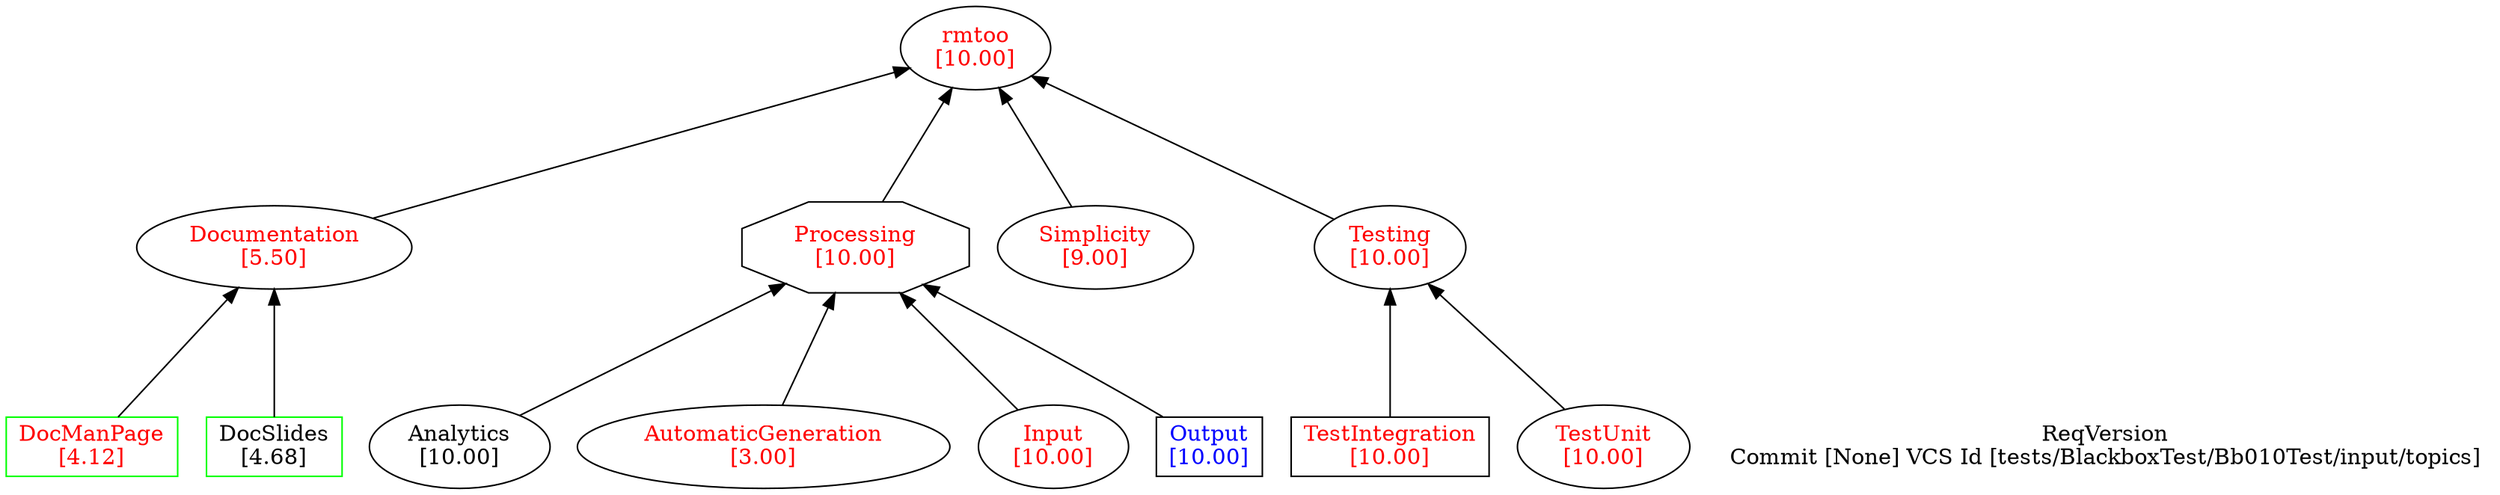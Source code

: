digraph reqdeps {
rankdir=BT;
mclimit=10.0;
nslimit=10.0;ranksep=1;
"Analytics" [label="Analytics\n[10.00]"];
"Analytics" -> "Processing";
"AutomaticGeneration" [fontcolor=red,label="AutomaticGeneration\n[3.00]"];
"AutomaticGeneration" -> "Processing";
"DocManPage" [color=green,fontcolor=red,label="DocManPage\n[4.12]",shape=box];
"DocManPage" -> "Documentation";
"DocSlides" [color=green,label="DocSlides\n[4.68]",shape=box];
"DocSlides" -> "Documentation";
"Documentation" [fontcolor=red,label="Documentation\n[5.50]"];
"Documentation" -> "rmtoo";
"Input" [fontcolor=red,label="Input\n[10.00]"];
"Input" -> "Processing";
"Output" [fontcolor=blue,label="Output\n[10.00]",shape=box];
"Output" -> "Processing";
"Processing" [fontcolor=red,label="Processing\n[10.00]",shape=octagon];
"Processing" -> "rmtoo";
"Simplicity" [fontcolor=red,label="Simplicity\n[9.00]"];
"Simplicity" -> "rmtoo";
"TestIntegration" [fontcolor=red,label="TestIntegration\n[10.00]",shape=box];
"TestIntegration" -> "Testing";
"TestUnit" [fontcolor=red,label="TestUnit\n[10.00]"];
"TestUnit" -> "Testing";
"Testing" [fontcolor=red,label="Testing\n[10.00]"];
"Testing" -> "rmtoo";
"rmtoo" [fontcolor=red,label="rmtoo\n[10.00]"];
ReqVersion [shape=plaintext label="ReqVersion\nCommit [None] VCS Id [tests/BlackboxTest/Bb010Test/input/topics]"]
}
